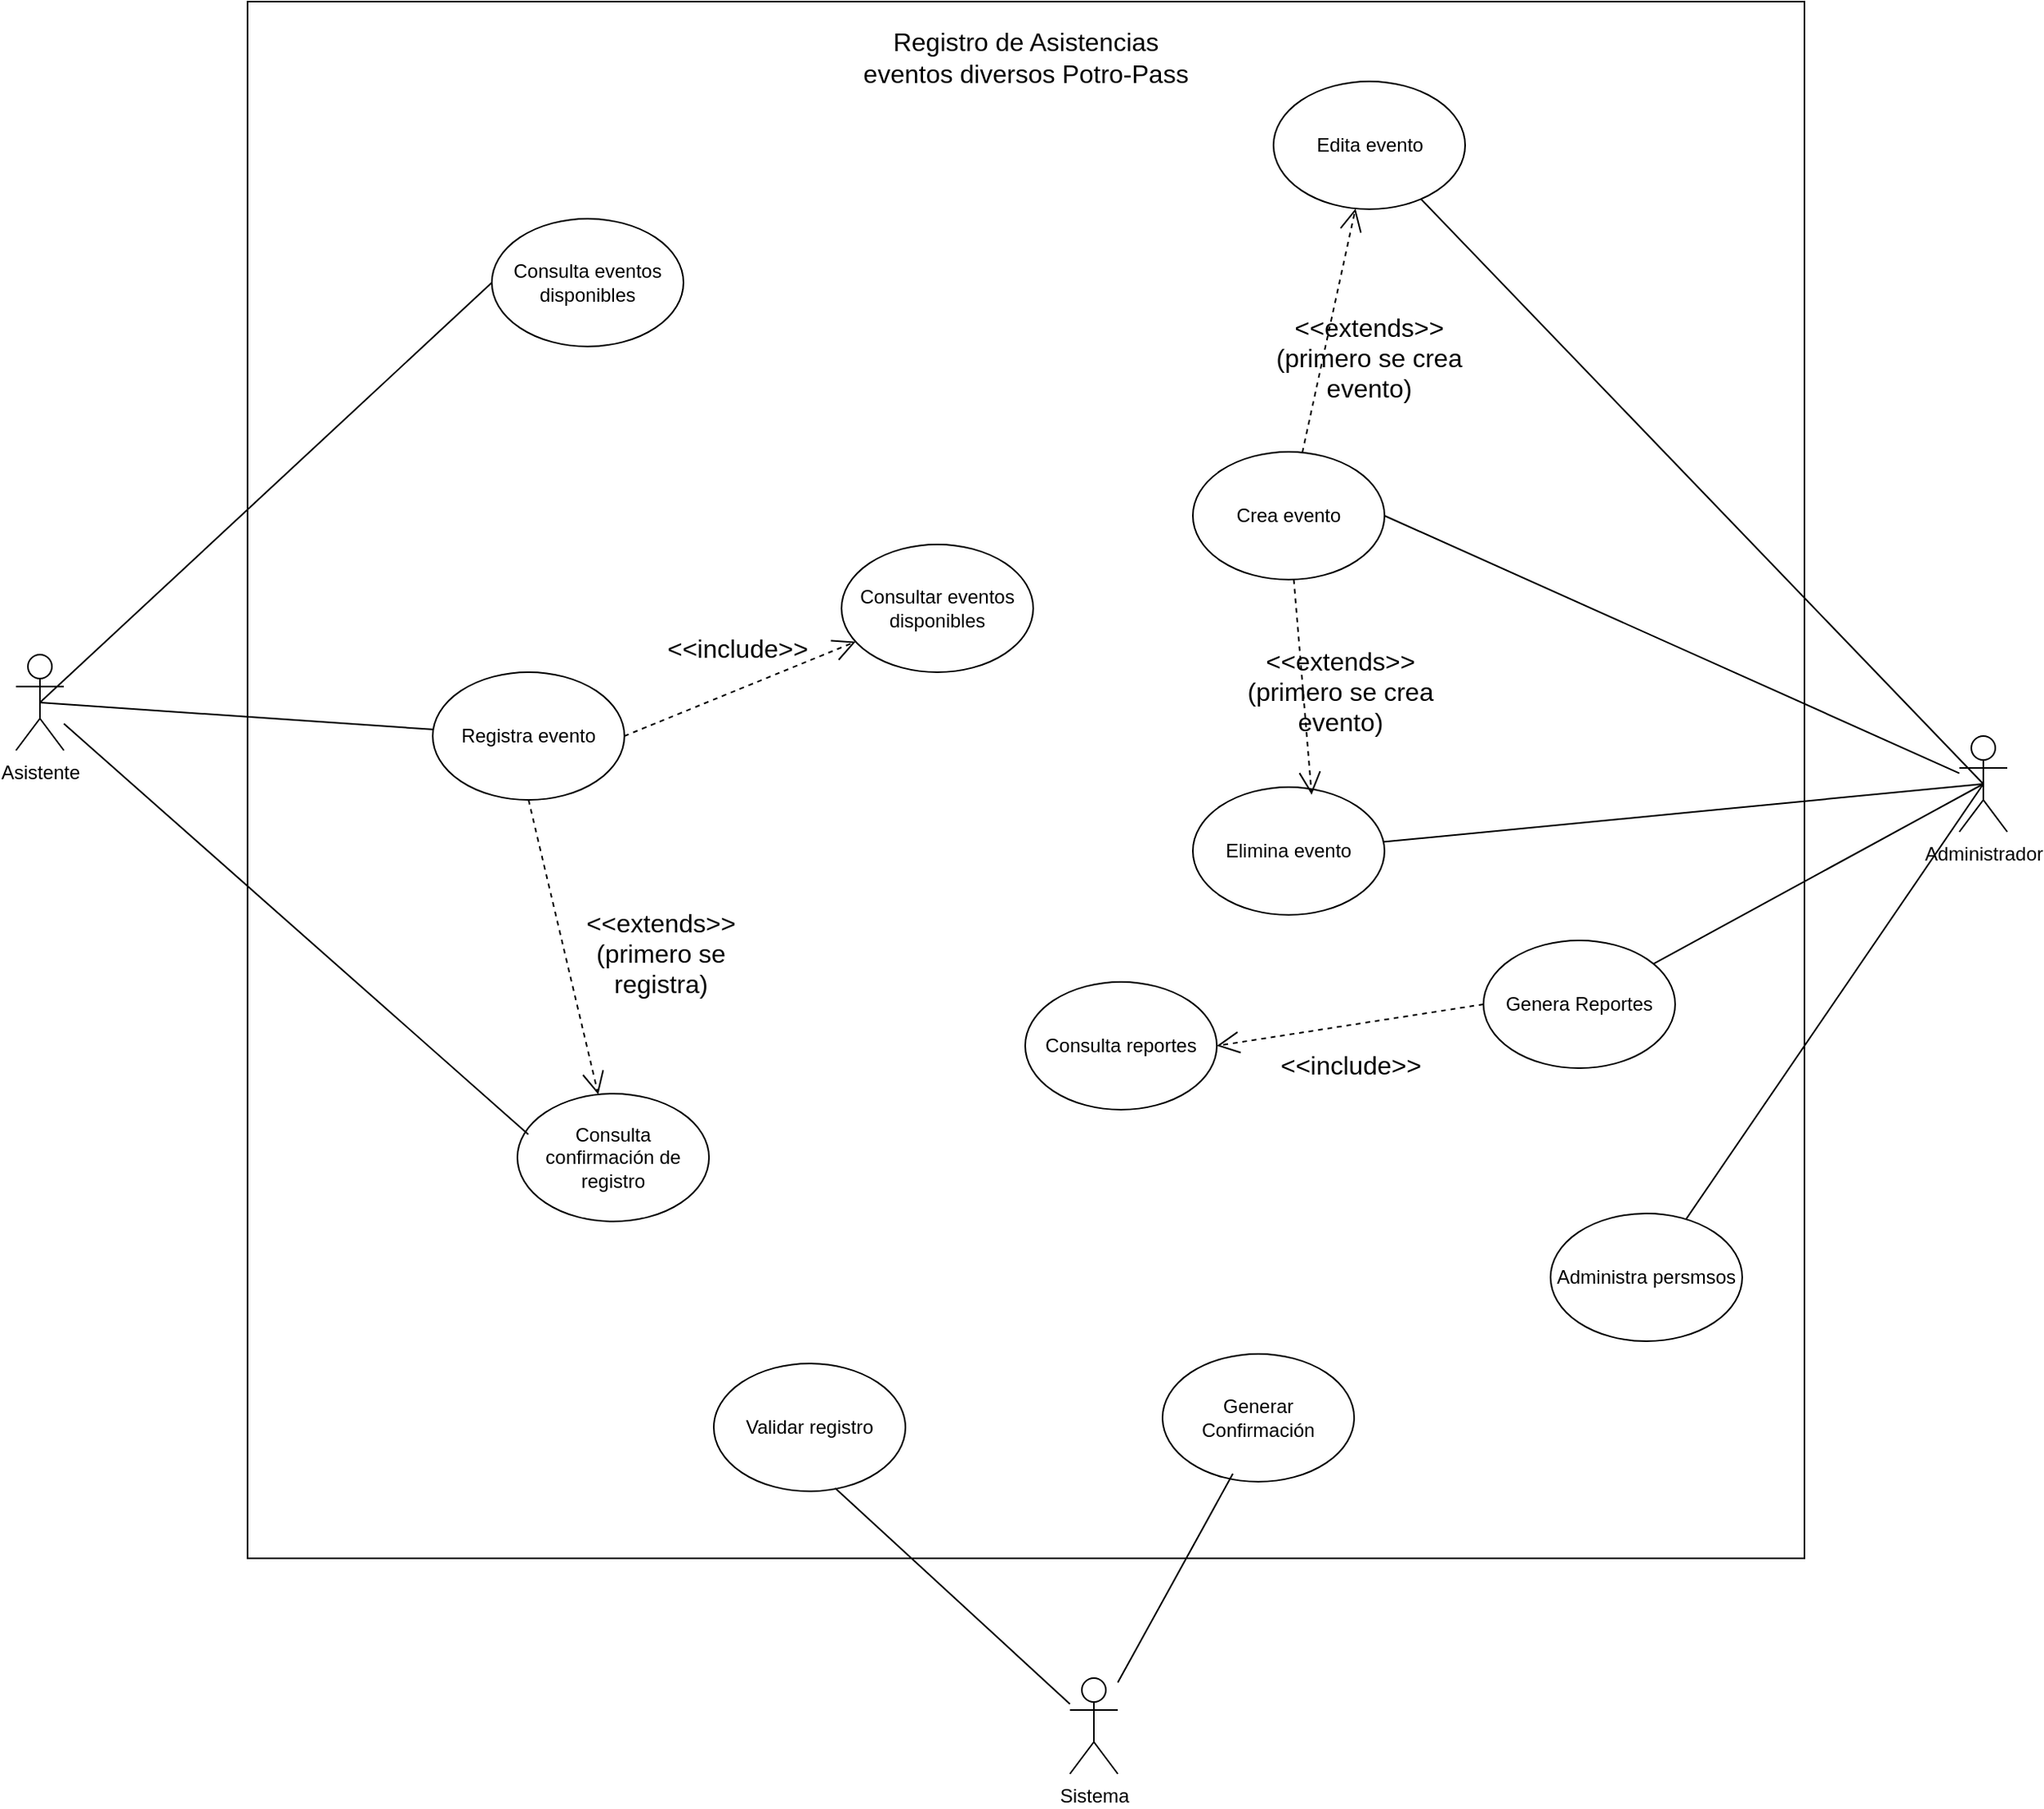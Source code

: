 <mxfile version="24.9.2">
  <diagram name="Página-1" id="PjqsRPJNEIIJp8ZF9iy8">
    <mxGraphModel dx="2234" dy="1974" grid="0" gridSize="10" guides="1" tooltips="1" connect="1" arrows="1" fold="1" page="0" pageScale="1" pageWidth="850" pageHeight="1100" math="0" shadow="0">
      <root>
        <mxCell id="0" />
        <mxCell id="1" parent="0" />
        <mxCell id="It1LbtwCAOHcJHbEMN_a-123" value="" style="whiteSpace=wrap;html=1;aspect=fixed;" parent="1" vertex="1">
          <mxGeometry x="-323" y="-836" width="975" height="975" as="geometry" />
        </mxCell>
        <mxCell id="It1LbtwCAOHcJHbEMN_a-124" value="Asistente" style="shape=umlActor;verticalLabelPosition=bottom;verticalAlign=top;html=1;outlineConnect=0;" parent="1" vertex="1">
          <mxGeometry x="-468" y="-427" width="30" height="60" as="geometry" />
        </mxCell>
        <mxCell id="It1LbtwCAOHcJHbEMN_a-125" value="Administrador" style="shape=umlActor;verticalLabelPosition=bottom;verticalAlign=top;html=1;outlineConnect=0;" parent="1" vertex="1">
          <mxGeometry x="749" y="-376" width="30" height="60" as="geometry" />
        </mxCell>
        <mxCell id="It1LbtwCAOHcJHbEMN_a-129" value="Registra evento" style="ellipse;whiteSpace=wrap;html=1;" parent="1" vertex="1">
          <mxGeometry x="-207" y="-416" width="120" height="80" as="geometry" />
        </mxCell>
        <mxCell id="It1LbtwCAOHcJHbEMN_a-131" value="Registro de Asistencias eventos diversos Potro-Pass" style="text;html=1;align=center;verticalAlign=middle;whiteSpace=wrap;rounded=0;fontSize=16;" parent="1" vertex="1">
          <mxGeometry x="55" y="-816" width="219" height="30" as="geometry" />
        </mxCell>
        <mxCell id="It1LbtwCAOHcJHbEMN_a-132" value="Consulta confirmación de registro" style="ellipse;whiteSpace=wrap;html=1;" parent="1" vertex="1">
          <mxGeometry x="-154" y="-152" width="120" height="80" as="geometry" />
        </mxCell>
        <mxCell id="It1LbtwCAOHcJHbEMN_a-133" value="Consulta eventos disponibles" style="ellipse;whiteSpace=wrap;html=1;" parent="1" vertex="1">
          <mxGeometry x="-170" y="-700" width="120" height="80" as="geometry" />
        </mxCell>
        <mxCell id="It1LbtwCAOHcJHbEMN_a-136" value="Crea evento" style="ellipse;whiteSpace=wrap;html=1;" parent="1" vertex="1">
          <mxGeometry x="269" y="-554" width="120" height="80" as="geometry" />
        </mxCell>
        <mxCell id="It1LbtwCAOHcJHbEMN_a-137" value="Elimina evento" style="ellipse;whiteSpace=wrap;html=1;" parent="1" vertex="1">
          <mxGeometry x="269" y="-344" width="120" height="80" as="geometry" />
        </mxCell>
        <mxCell id="It1LbtwCAOHcJHbEMN_a-138" value="Edita evento" style="ellipse;whiteSpace=wrap;html=1;" parent="1" vertex="1">
          <mxGeometry x="319.5" y="-786" width="120" height="80" as="geometry" />
        </mxCell>
        <mxCell id="It1LbtwCAOHcJHbEMN_a-139" value="Consulta reportes" style="ellipse;whiteSpace=wrap;html=1;" parent="1" vertex="1">
          <mxGeometry x="164" y="-222" width="120" height="80" as="geometry" />
        </mxCell>
        <mxCell id="It1LbtwCAOHcJHbEMN_a-140" value="Genera Reportes" style="ellipse;whiteSpace=wrap;html=1;" parent="1" vertex="1">
          <mxGeometry x="451" y="-248" width="120" height="80" as="geometry" />
        </mxCell>
        <mxCell id="It1LbtwCAOHcJHbEMN_a-141" value="Administra persmsos" style="ellipse;whiteSpace=wrap;html=1;" parent="1" vertex="1">
          <mxGeometry x="493" y="-77" width="120" height="80" as="geometry" />
        </mxCell>
        <mxCell id="It1LbtwCAOHcJHbEMN_a-143" value="" style="endArrow=none;html=1;rounded=0;fontSize=12;startSize=8;endSize=8;curved=1;exitX=1;exitY=0.5;exitDx=0;exitDy=0;" parent="1" source="It1LbtwCAOHcJHbEMN_a-136" target="It1LbtwCAOHcJHbEMN_a-125" edge="1">
          <mxGeometry width="50" height="50" relative="1" as="geometry">
            <mxPoint x="551" y="-279" as="sourcePoint" />
            <mxPoint x="601" y="-329" as="targetPoint" />
          </mxGeometry>
        </mxCell>
        <mxCell id="It1LbtwCAOHcJHbEMN_a-144" value="" style="endArrow=none;html=1;rounded=0;fontSize=12;startSize=8;endSize=8;curved=1;entryX=0.5;entryY=0.5;entryDx=0;entryDy=0;entryPerimeter=0;" parent="1" source="It1LbtwCAOHcJHbEMN_a-138" target="It1LbtwCAOHcJHbEMN_a-125" edge="1">
          <mxGeometry width="50" height="50" relative="1" as="geometry">
            <mxPoint x="602" y="-256" as="sourcePoint" />
            <mxPoint x="720" y="-351" as="targetPoint" />
          </mxGeometry>
        </mxCell>
        <mxCell id="It1LbtwCAOHcJHbEMN_a-145" value="" style="endArrow=open;endSize=12;dashed=1;html=1;rounded=0;fontSize=12;curved=1;" parent="1" source="It1LbtwCAOHcJHbEMN_a-136" target="It1LbtwCAOHcJHbEMN_a-138" edge="1">
          <mxGeometry width="160" relative="1" as="geometry">
            <mxPoint x="252" y="-275" as="sourcePoint" />
            <mxPoint x="412" y="-275" as="targetPoint" />
          </mxGeometry>
        </mxCell>
        <mxCell id="It1LbtwCAOHcJHbEMN_a-147" value="&lt;div&gt;&amp;lt;&amp;lt;extends&amp;gt;&amp;gt;&lt;/div&gt;&lt;div&gt;(primero se crea&lt;/div&gt;&lt;div&gt;evento)&lt;br&gt;&lt;/div&gt;" style="text;html=1;align=center;verticalAlign=middle;whiteSpace=wrap;rounded=0;fontSize=16;" parent="1" vertex="1">
          <mxGeometry x="273" y="-628" width="213" height="30" as="geometry" />
        </mxCell>
        <mxCell id="It1LbtwCAOHcJHbEMN_a-148" value="" style="endArrow=none;html=1;rounded=0;fontSize=12;startSize=8;endSize=8;curved=1;entryX=0.5;entryY=0.5;entryDx=0;entryDy=0;entryPerimeter=0;" parent="1" source="It1LbtwCAOHcJHbEMN_a-137" target="It1LbtwCAOHcJHbEMN_a-125" edge="1">
          <mxGeometry width="50" height="50" relative="1" as="geometry">
            <mxPoint x="253" y="-250" as="sourcePoint" />
            <mxPoint x="303" y="-300" as="targetPoint" />
          </mxGeometry>
        </mxCell>
        <mxCell id="It1LbtwCAOHcJHbEMN_a-151" value="" style="endArrow=open;endSize=12;dashed=1;html=1;rounded=0;fontSize=12;curved=1;entryX=0.62;entryY=0.059;entryDx=0;entryDy=0;entryPerimeter=0;" parent="1" source="It1LbtwCAOHcJHbEMN_a-136" target="It1LbtwCAOHcJHbEMN_a-137" edge="1">
          <mxGeometry width="160" relative="1" as="geometry">
            <mxPoint x="198" y="-275" as="sourcePoint" />
            <mxPoint x="354" y="-374" as="targetPoint" />
          </mxGeometry>
        </mxCell>
        <mxCell id="It1LbtwCAOHcJHbEMN_a-153" value="&lt;div&gt;&amp;lt;&amp;lt;extends&amp;gt;&amp;gt;&lt;/div&gt;&lt;div&gt;(primero se crea evento)&lt;br&gt;&lt;/div&gt;" style="text;html=1;align=center;verticalAlign=middle;whiteSpace=wrap;rounded=0;fontSize=16;" parent="1" vertex="1">
          <mxGeometry x="298" y="-419" width="127" height="30" as="geometry" />
        </mxCell>
        <mxCell id="It1LbtwCAOHcJHbEMN_a-156" value="" style="endArrow=none;html=1;rounded=0;fontSize=12;startSize=8;endSize=8;curved=1;entryX=0.5;entryY=0.5;entryDx=0;entryDy=0;entryPerimeter=0;" parent="1" source="It1LbtwCAOHcJHbEMN_a-140" target="It1LbtwCAOHcJHbEMN_a-125" edge="1">
          <mxGeometry width="50" height="50" relative="1" as="geometry">
            <mxPoint x="347" y="-250" as="sourcePoint" />
            <mxPoint x="397" y="-300" as="targetPoint" />
          </mxGeometry>
        </mxCell>
        <mxCell id="It1LbtwCAOHcJHbEMN_a-157" value="" style="endArrow=open;endSize=12;dashed=1;html=1;rounded=0;fontSize=12;curved=1;exitX=0;exitY=0.5;exitDx=0;exitDy=0;entryX=1;entryY=0.5;entryDx=0;entryDy=0;" parent="1" source="It1LbtwCAOHcJHbEMN_a-140" target="It1LbtwCAOHcJHbEMN_a-139" edge="1">
          <mxGeometry width="160" relative="1" as="geometry">
            <mxPoint x="411.5" y="-199" as="sourcePoint" />
            <mxPoint x="734" y="22" as="targetPoint" />
          </mxGeometry>
        </mxCell>
        <mxCell id="It1LbtwCAOHcJHbEMN_a-158" value="&amp;lt;&amp;lt;include&amp;gt;&amp;gt;" style="text;html=1;align=center;verticalAlign=middle;whiteSpace=wrap;rounded=0;fontSize=16;" parent="1" vertex="1">
          <mxGeometry x="338" y="-185" width="60" height="30" as="geometry" />
        </mxCell>
        <mxCell id="It1LbtwCAOHcJHbEMN_a-163" value="" style="endArrow=none;html=1;rounded=0;fontSize=12;startSize=8;endSize=8;curved=1;entryX=0.5;entryY=0.5;entryDx=0;entryDy=0;entryPerimeter=0;" parent="1" source="It1LbtwCAOHcJHbEMN_a-141" target="It1LbtwCAOHcJHbEMN_a-125" edge="1">
          <mxGeometry width="50" height="50" relative="1" as="geometry">
            <mxPoint x="347" y="-205" as="sourcePoint" />
            <mxPoint x="397" y="-255" as="targetPoint" />
          </mxGeometry>
        </mxCell>
        <mxCell id="It1LbtwCAOHcJHbEMN_a-169" value="" style="endArrow=none;html=1;rounded=0;fontSize=12;startSize=8;endSize=8;curved=1;exitX=0.5;exitY=0.5;exitDx=0;exitDy=0;exitPerimeter=0;entryX=0;entryY=0.5;entryDx=0;entryDy=0;" parent="1" source="It1LbtwCAOHcJHbEMN_a-124" target="It1LbtwCAOHcJHbEMN_a-133" edge="1">
          <mxGeometry width="50" height="50" relative="1" as="geometry">
            <mxPoint x="-163" y="-130" as="sourcePoint" />
            <mxPoint x="-113" y="-180" as="targetPoint" />
          </mxGeometry>
        </mxCell>
        <mxCell id="It1LbtwCAOHcJHbEMN_a-170" value="" style="endArrow=none;html=1;rounded=0;fontSize=12;startSize=8;endSize=8;curved=1;exitX=0.5;exitY=0.5;exitDx=0;exitDy=0;exitPerimeter=0;" parent="1" source="It1LbtwCAOHcJHbEMN_a-124" target="It1LbtwCAOHcJHbEMN_a-129" edge="1">
          <mxGeometry width="50" height="50" relative="1" as="geometry">
            <mxPoint x="-163" y="-130" as="sourcePoint" />
            <mxPoint x="-113" y="-180" as="targetPoint" />
          </mxGeometry>
        </mxCell>
        <mxCell id="It1LbtwCAOHcJHbEMN_a-171" value="Consultar eventos disponibles" style="ellipse;whiteSpace=wrap;html=1;" parent="1" vertex="1">
          <mxGeometry x="49" y="-496" width="120" height="80" as="geometry" />
        </mxCell>
        <mxCell id="It1LbtwCAOHcJHbEMN_a-172" value="" style="endArrow=open;endSize=12;dashed=1;html=1;rounded=0;fontSize=12;curved=1;exitX=1;exitY=0.5;exitDx=0;exitDy=0;" parent="1" source="It1LbtwCAOHcJHbEMN_a-129" target="It1LbtwCAOHcJHbEMN_a-171" edge="1">
          <mxGeometry x="-0.014" width="160" relative="1" as="geometry">
            <mxPoint x="-218" y="-155" as="sourcePoint" />
            <mxPoint x="-58" y="-155" as="targetPoint" />
            <mxPoint as="offset" />
          </mxGeometry>
        </mxCell>
        <mxCell id="It1LbtwCAOHcJHbEMN_a-173" value="&amp;lt;&amp;lt;include&amp;gt;&amp;gt;" style="text;html=1;align=center;verticalAlign=middle;whiteSpace=wrap;rounded=0;fontSize=16;" parent="1" vertex="1">
          <mxGeometry x="-46" y="-446" width="60" height="30" as="geometry" />
        </mxCell>
        <mxCell id="It1LbtwCAOHcJHbEMN_a-175" value="" style="endArrow=none;html=1;rounded=0;fontSize=12;startSize=8;endSize=8;curved=1;entryX=0.057;entryY=0.318;entryDx=0;entryDy=0;entryPerimeter=0;" parent="1" source="It1LbtwCAOHcJHbEMN_a-124" target="It1LbtwCAOHcJHbEMN_a-132" edge="1">
          <mxGeometry width="50" height="50" relative="1" as="geometry">
            <mxPoint x="-163" y="-130" as="sourcePoint" />
            <mxPoint x="-113" y="-180" as="targetPoint" />
          </mxGeometry>
        </mxCell>
        <mxCell id="It1LbtwCAOHcJHbEMN_a-176" value="" style="endArrow=open;endSize=12;dashed=1;html=1;rounded=0;fontSize=12;curved=1;exitX=0.5;exitY=1;exitDx=0;exitDy=0;" parent="1" source="It1LbtwCAOHcJHbEMN_a-129" target="It1LbtwCAOHcJHbEMN_a-132" edge="1">
          <mxGeometry width="160" relative="1" as="geometry">
            <mxPoint x="-218" y="-155" as="sourcePoint" />
            <mxPoint x="-58" y="-155" as="targetPoint" />
          </mxGeometry>
        </mxCell>
        <mxCell id="It1LbtwCAOHcJHbEMN_a-178" value="&lt;div&gt;&amp;lt;&amp;lt;extends&amp;gt;&amp;gt;&lt;/div&gt;&lt;div&gt;(primero se registra)&lt;br&gt;&lt;/div&gt;" style="text;html=1;align=center;verticalAlign=middle;whiteSpace=wrap;rounded=0;fontSize=16;" parent="1" vertex="1">
          <mxGeometry x="-135" y="-255" width="142" height="30" as="geometry" />
        </mxCell>
        <mxCell id="W2EOLq1qi5mbSd5oy3md-1" value="Sistema" style="shape=umlActor;verticalLabelPosition=bottom;verticalAlign=top;html=1;outlineConnect=0;" vertex="1" parent="1">
          <mxGeometry x="192" y="214" width="30" height="60" as="geometry" />
        </mxCell>
        <mxCell id="W2EOLq1qi5mbSd5oy3md-4" value="Validar registro" style="ellipse;whiteSpace=wrap;html=1;" vertex="1" parent="1">
          <mxGeometry x="-31" y="17" width="120" height="80" as="geometry" />
        </mxCell>
        <mxCell id="W2EOLq1qi5mbSd5oy3md-5" value="Generar Confirmación" style="ellipse;whiteSpace=wrap;html=1;" vertex="1" parent="1">
          <mxGeometry x="250" y="11" width="120" height="80" as="geometry" />
        </mxCell>
        <mxCell id="W2EOLq1qi5mbSd5oy3md-6" value="" style="endArrow=none;html=1;rounded=0;entryX=0.633;entryY=0.975;entryDx=0;entryDy=0;entryPerimeter=0;" edge="1" parent="1" source="W2EOLq1qi5mbSd5oy3md-1" target="W2EOLq1qi5mbSd5oy3md-4">
          <mxGeometry width="50" height="50" relative="1" as="geometry">
            <mxPoint x="137" y="-8" as="sourcePoint" />
            <mxPoint x="187" y="-58" as="targetPoint" />
          </mxGeometry>
        </mxCell>
        <mxCell id="W2EOLq1qi5mbSd5oy3md-7" value="" style="endArrow=none;html=1;rounded=0;entryX=0.367;entryY=0.938;entryDx=0;entryDy=0;entryPerimeter=0;" edge="1" parent="1" source="W2EOLq1qi5mbSd5oy3md-1" target="W2EOLq1qi5mbSd5oy3md-5">
          <mxGeometry width="50" height="50" relative="1" as="geometry">
            <mxPoint x="137" y="-8" as="sourcePoint" />
            <mxPoint x="187" y="-58" as="targetPoint" />
          </mxGeometry>
        </mxCell>
      </root>
    </mxGraphModel>
  </diagram>
</mxfile>
